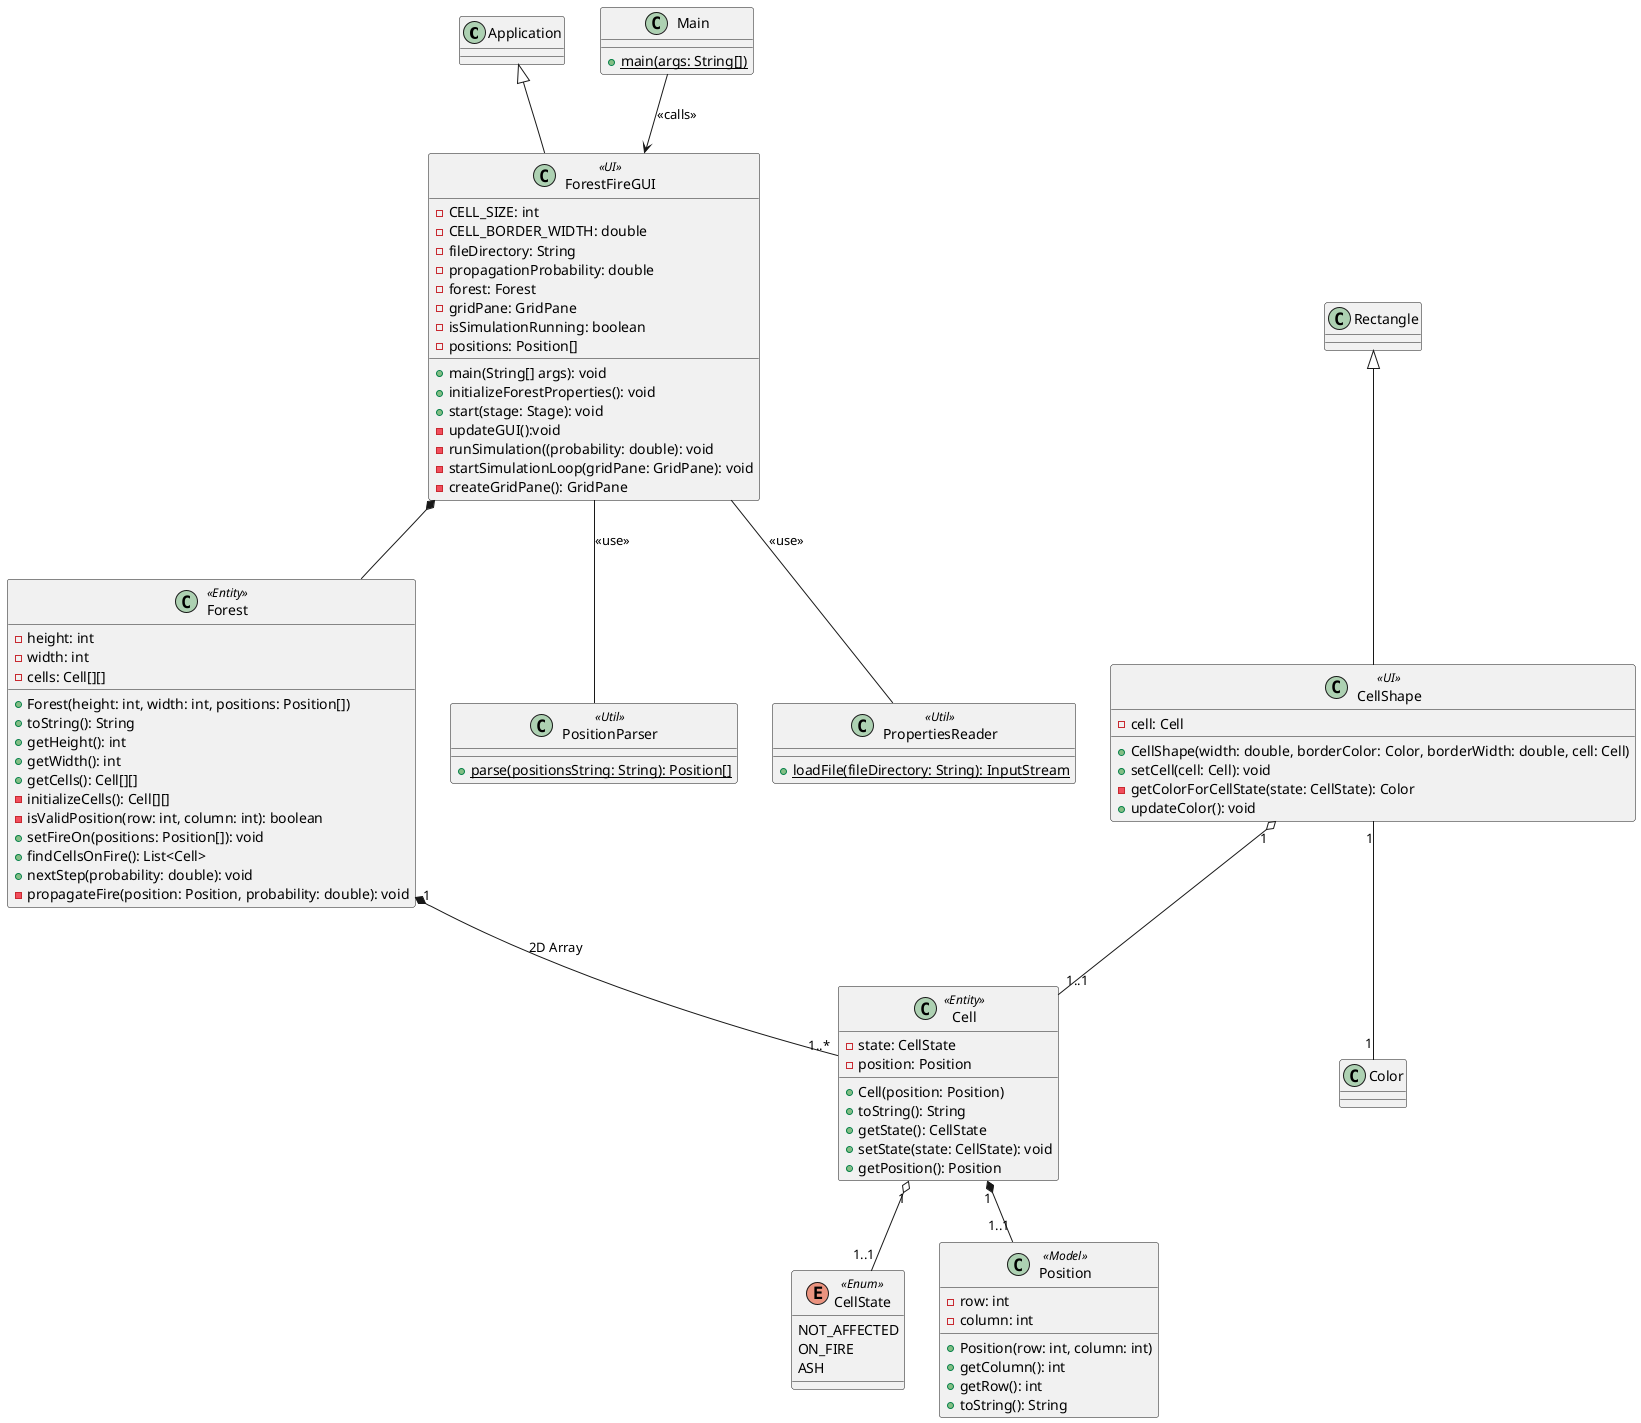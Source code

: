 @startuml
'https://plantuml.com/class-diagram

class Application{}
class Rectangle{}

class Cell <<Entity>>{
- state: CellState
- position: Position

+ Cell(position: Position)
+ toString(): String
+ getState(): CellState
+ setState(state: CellState): void
+ getPosition(): Position
    }

class Forest <<Entity>>{
- height: int
- width: int
- cells: Cell[][]

+ Forest(height: int, width: int, positions: Position[])
+ toString(): String
+ getHeight(): int
+ getWidth(): int
+ getCells(): Cell[][]
- initializeCells(): Cell[][]
- isValidPosition(row: int, column: int): boolean
+ setFireOn(positions: Position[]): void
+ findCellsOnFire(): List<Cell>
+ nextStep(probability: double): void
- propagateFire(position: Position, probability: double): void
}

enum CellState <<Enum>>{
        NOT_AFFECTED
        ON_FIRE
        ASH
    }
class Position <<Model>>{
- row: int
- column: int

+ Position(row: int, column: int)
+ getColumn(): int
+ getRow(): int
+ toString(): String
    }

class CellShape <<UI>>{
 - cell: Cell

 + CellShape(width: double, borderColor: Color, borderWidth: double, cell: Cell)
 + setCell(cell: Cell): void
 - getColorForCellState(state: CellState): Color
 + updateColor(): void
 }

class PositionParser <<Util>>{
+ {static} parse(positionsString: String): Position[]
}
class PropertiesReader <<Util>>{
+{static} loadFile(fileDirectory: String): InputStream
}
 class ForestFireGUI <<UI>>{
- CELL_SIZE: int
- CELL_BORDER_WIDTH: double
- fileDirectory: String
- propagationProbability: double
- forest: Forest
- gridPane: GridPane
- isSimulationRunning: boolean
- positions: Position[]

+ main(String[] args): void
+ initializeForestProperties(): void
+ start(stage: Stage): void
- updateGUI():void
- runSimulation((probability: double): void
- startSimulationLoop(gridPane: GridPane): void
- createGridPane(): GridPane
 }
class Main{
+{static} main(args: String[])
}


Forest "1" *-- "1..*"   Cell : 2D Array
Cell "1" o-- "1..1" CellState
Cell "1" *-- "1..1" Position
Rectangle <|-- CellShape
CellShape "1"-- "1" Color
CellShape "1" o-- "1..1" Cell
Application <|-- ForestFireGUI
ForestFireGUI -- PositionParser : <<use>>
ForestFireGUI -- PropertiesReader : <<use>>
ForestFireGUI  *--  Forest
Main --> ForestFireGUI : <<calls>>
@enduml